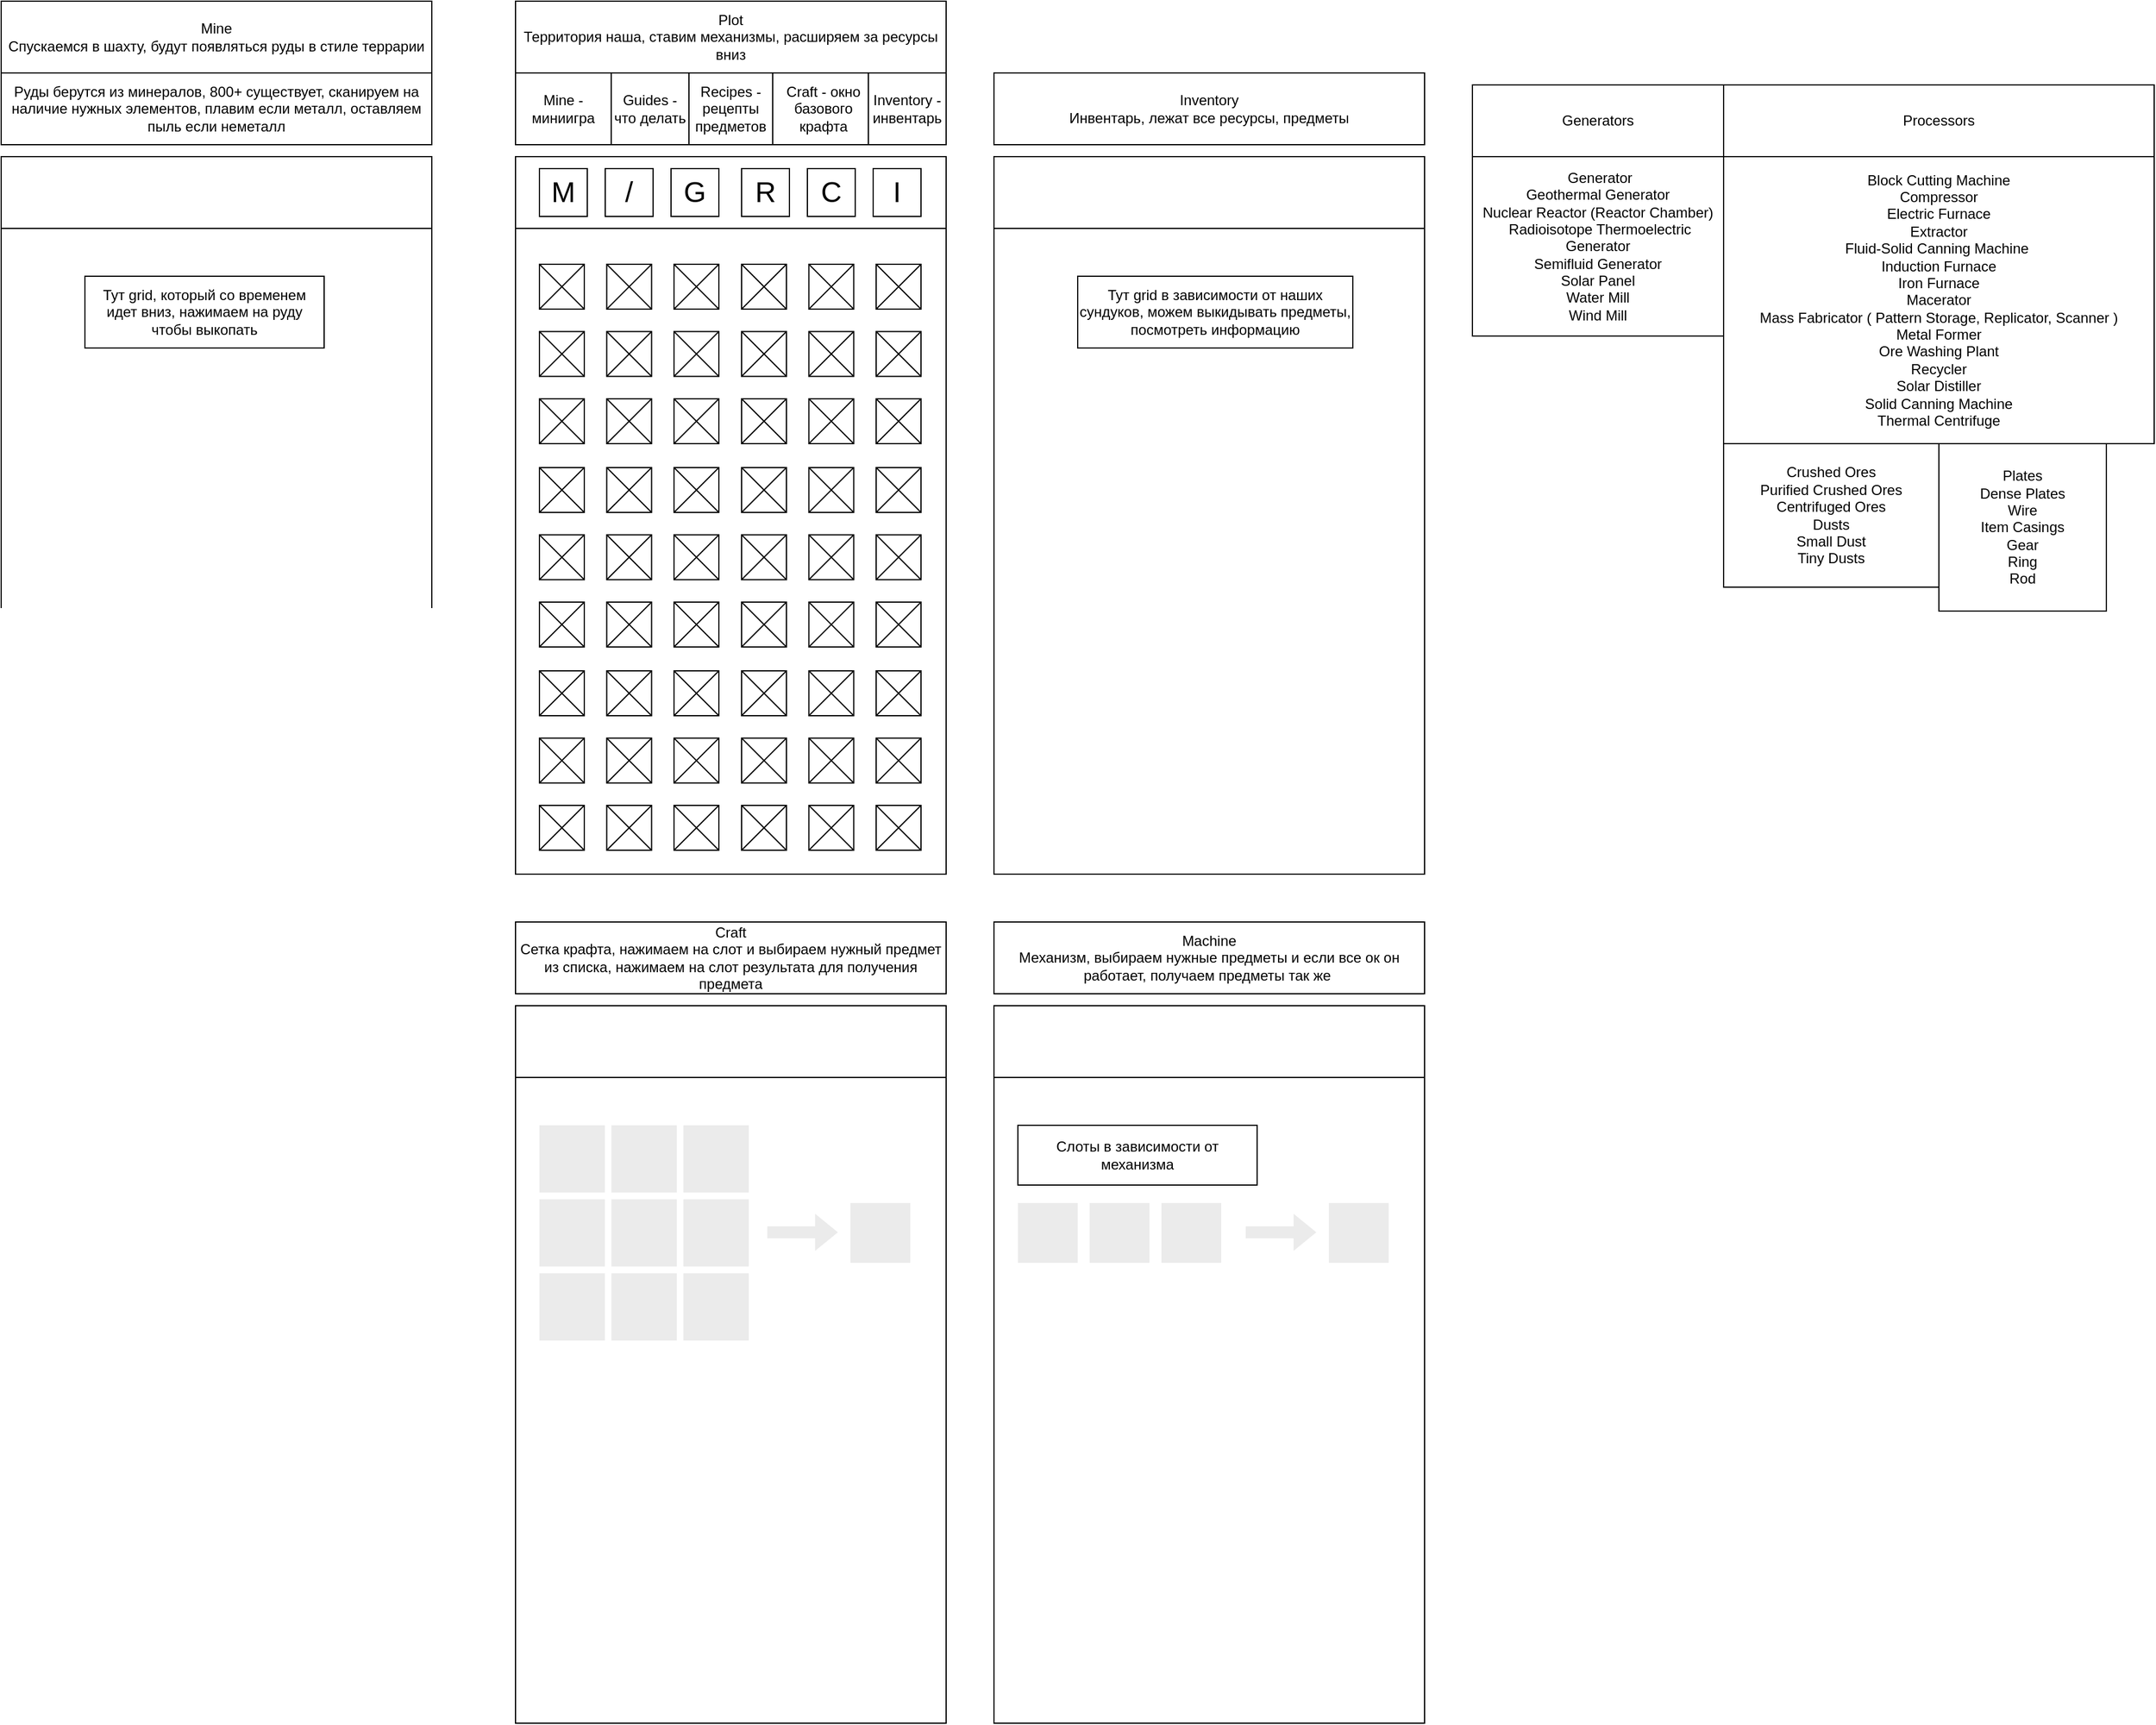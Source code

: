 <mxfile version="20.8.16" type="device"><diagram name="Страница 1" id="NeJxFog1H-wD-KZv47tf"><mxGraphModel dx="2261" dy="844" grid="1" gridSize="10" guides="1" tooltips="1" connect="1" arrows="1" fold="1" page="1" pageScale="1" pageWidth="827" pageHeight="1169" math="0" shadow="0"><root><mxCell id="0"/><mxCell id="1" parent="0"/><mxCell id="XS8pd48wTApv7neI0hQ7-1" value="" style="rounded=0;whiteSpace=wrap;html=1;" parent="1" vertex="1"><mxGeometry x="150" y="230" width="360" height="540" as="geometry"/></mxCell><mxCell id="XS8pd48wTApv7neI0hQ7-2" value="" style="rounded=0;whiteSpace=wrap;html=1;" parent="1" vertex="1"><mxGeometry x="150" y="170" width="360" height="60" as="geometry"/></mxCell><mxCell id="XS8pd48wTApv7neI0hQ7-4" value="" style="verticalLabelPosition=bottom;verticalAlign=top;html=1;shadow=0;dashed=0;strokeWidth=1;shape=mxgraph.ios.iIconGrid;gridSize=3,3;" parent="1" vertex="1"><mxGeometry x="170" y="260" width="150" height="150" as="geometry"/></mxCell><mxCell id="XS8pd48wTApv7neI0hQ7-15" value="" style="verticalLabelPosition=bottom;verticalAlign=top;html=1;shadow=0;dashed=0;strokeWidth=1;shape=mxgraph.ios.iIconGrid;gridSize=3,3;" parent="1" vertex="1"><mxGeometry x="339" y="260" width="150" height="150" as="geometry"/></mxCell><mxCell id="XS8pd48wTApv7neI0hQ7-16" value="" style="verticalLabelPosition=bottom;verticalAlign=top;html=1;shadow=0;dashed=0;strokeWidth=1;shape=mxgraph.ios.iIconGrid;gridSize=3,3;" parent="1" vertex="1"><mxGeometry x="339" y="430" width="150" height="150" as="geometry"/></mxCell><mxCell id="XS8pd48wTApv7neI0hQ7-17" value="" style="verticalLabelPosition=bottom;verticalAlign=top;html=1;shadow=0;dashed=0;strokeWidth=1;shape=mxgraph.ios.iIconGrid;gridSize=3,3;" parent="1" vertex="1"><mxGeometry x="170" y="430" width="150" height="150" as="geometry"/></mxCell><mxCell id="XS8pd48wTApv7neI0hQ7-18" value="" style="verticalLabelPosition=bottom;verticalAlign=top;html=1;shadow=0;dashed=0;strokeWidth=1;shape=mxgraph.ios.iIconGrid;gridSize=3,3;" parent="1" vertex="1"><mxGeometry x="339" y="600" width="150" height="150" as="geometry"/></mxCell><mxCell id="XS8pd48wTApv7neI0hQ7-19" value="" style="verticalLabelPosition=bottom;verticalAlign=top;html=1;shadow=0;dashed=0;strokeWidth=1;shape=mxgraph.ios.iIconGrid;gridSize=3,3;" parent="1" vertex="1"><mxGeometry x="170" y="600" width="150" height="150" as="geometry"/></mxCell><mxCell id="XS8pd48wTApv7neI0hQ7-24" value="M" style="rounded=0;whiteSpace=wrap;html=1;fontSize=24;" parent="1" vertex="1"><mxGeometry x="170" y="180" width="40" height="40" as="geometry"/></mxCell><mxCell id="XS8pd48wTApv7neI0hQ7-25" value="I" style="rounded=0;whiteSpace=wrap;html=1;fontSize=24;" parent="1" vertex="1"><mxGeometry x="449" y="180" width="40" height="40" as="geometry"/></mxCell><mxCell id="XS8pd48wTApv7neI0hQ7-26" value="C" style="rounded=0;whiteSpace=wrap;html=1;fontSize=24;" parent="1" vertex="1"><mxGeometry x="394" y="180" width="40" height="40" as="geometry"/></mxCell><mxCell id="XS8pd48wTApv7neI0hQ7-27" value="R" style="rounded=0;whiteSpace=wrap;html=1;fontSize=24;" parent="1" vertex="1"><mxGeometry x="339" y="180" width="40" height="40" as="geometry"/></mxCell><mxCell id="XS8pd48wTApv7neI0hQ7-28" value="G" style="rounded=0;whiteSpace=wrap;html=1;fontSize=24;" parent="1" vertex="1"><mxGeometry x="280" y="180" width="40" height="40" as="geometry"/></mxCell><mxCell id="XS8pd48wTApv7neI0hQ7-29" value="/" style="rounded=0;whiteSpace=wrap;html=1;fontSize=24;" parent="1" vertex="1"><mxGeometry x="225" y="180" width="40" height="40" as="geometry"/></mxCell><mxCell id="XS8pd48wTApv7neI0hQ7-30" value="Mine - миниигра" style="rounded=0;whiteSpace=wrap;html=1;fontSize=12;" parent="1" vertex="1"><mxGeometry x="150" y="100" width="80" height="60" as="geometry"/></mxCell><mxCell id="XS8pd48wTApv7neI0hQ7-31" value="Guides - что делать" style="rounded=0;whiteSpace=wrap;html=1;fontSize=12;" parent="1" vertex="1"><mxGeometry x="230" y="100" width="65" height="60" as="geometry"/></mxCell><mxCell id="XS8pd48wTApv7neI0hQ7-32" value="Recipes - рецепты предметов" style="rounded=0;whiteSpace=wrap;html=1;fontSize=12;" parent="1" vertex="1"><mxGeometry x="295" y="100" width="70" height="60" as="geometry"/></mxCell><mxCell id="XS8pd48wTApv7neI0hQ7-33" value="Craft - окно базового крафта" style="rounded=0;whiteSpace=wrap;html=1;fontSize=12;" parent="1" vertex="1"><mxGeometry x="365" y="100" width="85" height="60" as="geometry"/></mxCell><mxCell id="XS8pd48wTApv7neI0hQ7-34" value="Inventory - инвентарь" style="rounded=0;whiteSpace=wrap;html=1;fontSize=12;" parent="1" vertex="1"><mxGeometry x="445" y="100" width="65" height="60" as="geometry"/></mxCell><mxCell id="XS8pd48wTApv7neI0hQ7-35" value="Mine&lt;br&gt;Спускаемся в шахту, будут появляться руды в стиле террарии" style="rounded=0;whiteSpace=wrap;html=1;fontSize=12;" parent="1" vertex="1"><mxGeometry x="-280" y="40" width="360" height="60" as="geometry"/></mxCell><mxCell id="XS8pd48wTApv7neI0hQ7-36" value="" style="rounded=0;whiteSpace=wrap;html=1;" parent="1" vertex="1"><mxGeometry x="-280" y="170" width="360" height="60" as="geometry"/></mxCell><mxCell id="XS8pd48wTApv7neI0hQ7-37" value="" style="rounded=0;whiteSpace=wrap;html=1;" parent="1" vertex="1"><mxGeometry x="-280" y="230" width="360" height="540" as="geometry"/></mxCell><mxCell id="XS8pd48wTApv7neI0hQ7-41" value="Тут grid, который со временем идет вниз, нажимаем на руду чтобы выкопать" style="rounded=0;whiteSpace=wrap;html=1;" parent="1" vertex="1"><mxGeometry x="-210" y="270" width="200" height="60" as="geometry"/></mxCell><mxCell id="XS8pd48wTApv7neI0hQ7-42" value="Inventory&lt;br&gt;Инвентарь, лежат все ресурсы, предметы" style="rounded=0;whiteSpace=wrap;html=1;fontSize=12;" parent="1" vertex="1"><mxGeometry x="550" y="100" width="360" height="60" as="geometry"/></mxCell><mxCell id="XS8pd48wTApv7neI0hQ7-43" value="" style="rounded=0;whiteSpace=wrap;html=1;" parent="1" vertex="1"><mxGeometry x="550" y="170" width="360" height="60" as="geometry"/></mxCell><mxCell id="XS8pd48wTApv7neI0hQ7-44" value="" style="rounded=0;whiteSpace=wrap;html=1;" parent="1" vertex="1"><mxGeometry x="550" y="230" width="360" height="540" as="geometry"/></mxCell><mxCell id="XS8pd48wTApv7neI0hQ7-45" value="Тут grid в зависимости от наших сундуков, можем выкидывать предметы, посмотреть информацию" style="rounded=0;whiteSpace=wrap;html=1;" parent="1" vertex="1"><mxGeometry x="620" y="270" width="230" height="60" as="geometry"/></mxCell><mxCell id="XS8pd48wTApv7neI0hQ7-46" value="Craft&lt;br&gt;Сетка крафта, нажимаем на слот и выбираем нужный предмет из списка, нажимаем на слот результата для получения предмета" style="rounded=0;whiteSpace=wrap;html=1;fontSize=12;" parent="1" vertex="1"><mxGeometry x="150" y="810" width="360" height="60" as="geometry"/></mxCell><mxCell id="XS8pd48wTApv7neI0hQ7-47" value="" style="rounded=0;whiteSpace=wrap;html=1;" parent="1" vertex="1"><mxGeometry x="150" y="880" width="360" height="60" as="geometry"/></mxCell><mxCell id="XS8pd48wTApv7neI0hQ7-48" value="" style="rounded=0;whiteSpace=wrap;html=1;" parent="1" vertex="1"><mxGeometry x="150" y="940" width="360" height="540" as="geometry"/></mxCell><mxCell id="XS8pd48wTApv7neI0hQ7-50" value="" style="html=1;verticalLabelPosition=bottom;labelBackgroundColor=#ffffff;verticalAlign=top;shadow=0;dashed=0;strokeWidth=1;shape=mxgraph.ios7ui.iconGrid;fillColor=#EBEBEB;gridSize=3,3;strokeColor=default;" parent="1" vertex="1"><mxGeometry x="170" y="980" width="175" height="180" as="geometry"/></mxCell><mxCell id="XS8pd48wTApv7neI0hQ7-51" value="" style="rounded=0;whiteSpace=wrap;html=1;strokeColor=none;fillColor=#EBEBEB;" parent="1" vertex="1"><mxGeometry x="430" y="1045" width="50" height="50" as="geometry"/></mxCell><mxCell id="XS8pd48wTApv7neI0hQ7-53" value="" style="shape=flexArrow;endArrow=classic;html=1;rounded=0;strokeColor=none;fillColor=#EBEBEB;" parent="1" edge="1"><mxGeometry width="50" height="50" relative="1" as="geometry"><mxPoint x="360" y="1069.5" as="sourcePoint"/><mxPoint x="420" y="1069.5" as="targetPoint"/></mxGeometry></mxCell><mxCell id="XS8pd48wTApv7neI0hQ7-54" value="Machine&lt;br&gt;Механизм, выбираем нужные предметы и если все ок он работает, получаем предметы так же&amp;nbsp;" style="rounded=0;whiteSpace=wrap;html=1;fontSize=12;" parent="1" vertex="1"><mxGeometry x="550" y="810" width="360" height="60" as="geometry"/></mxCell><mxCell id="XS8pd48wTApv7neI0hQ7-55" value="" style="rounded=0;whiteSpace=wrap;html=1;" parent="1" vertex="1"><mxGeometry x="550" y="880" width="360" height="60" as="geometry"/></mxCell><mxCell id="XS8pd48wTApv7neI0hQ7-56" value="" style="rounded=0;whiteSpace=wrap;html=1;" parent="1" vertex="1"><mxGeometry x="550" y="940" width="360" height="540" as="geometry"/></mxCell><mxCell id="XS8pd48wTApv7neI0hQ7-58" value="" style="rounded=0;whiteSpace=wrap;html=1;strokeColor=none;fillColor=#EBEBEB;" parent="1" vertex="1"><mxGeometry x="830" y="1045" width="50" height="50" as="geometry"/></mxCell><mxCell id="XS8pd48wTApv7neI0hQ7-59" value="" style="shape=flexArrow;endArrow=classic;html=1;rounded=0;strokeColor=none;fillColor=#EBEBEB;" parent="1" edge="1"><mxGeometry width="50" height="50" relative="1" as="geometry"><mxPoint x="760" y="1069.5" as="sourcePoint"/><mxPoint x="820" y="1069.5" as="targetPoint"/></mxGeometry></mxCell><mxCell id="XS8pd48wTApv7neI0hQ7-60" value="" style="rounded=0;whiteSpace=wrap;html=1;strokeColor=none;fillColor=#EBEBEB;" parent="1" vertex="1"><mxGeometry x="570" y="1045" width="50" height="50" as="geometry"/></mxCell><mxCell id="XS8pd48wTApv7neI0hQ7-61" value="" style="rounded=0;whiteSpace=wrap;html=1;strokeColor=none;fillColor=#EBEBEB;" parent="1" vertex="1"><mxGeometry x="630" y="1045" width="50" height="50" as="geometry"/></mxCell><mxCell id="XS8pd48wTApv7neI0hQ7-62" value="" style="rounded=0;whiteSpace=wrap;html=1;strokeColor=none;fillColor=#EBEBEB;" parent="1" vertex="1"><mxGeometry x="690" y="1045" width="50" height="50" as="geometry"/></mxCell><mxCell id="XS8pd48wTApv7neI0hQ7-63" value="Слоты в зависимости от механизма" style="rounded=0;whiteSpace=wrap;html=1;fontSize=12;" parent="1" vertex="1"><mxGeometry x="570" y="980" width="200" height="50" as="geometry"/></mxCell><mxCell id="XS8pd48wTApv7neI0hQ7-64" value="Plot&lt;br&gt;Территория наша, ставим механизмы, расширяем за ресурсы вниз" style="rounded=0;whiteSpace=wrap;html=1;fontSize=12;" parent="1" vertex="1"><mxGeometry x="150" y="40" width="360" height="60" as="geometry"/></mxCell><mxCell id="XS8pd48wTApv7neI0hQ7-65" value="Crushed Ores&lt;br&gt;Purified Crushed Ores&lt;br&gt;Centrifuged Ores&lt;br&gt;Dusts&lt;br&gt;Small Dust&lt;br&gt;Tiny Dusts" style="rounded=0;whiteSpace=wrap;html=1;fontSize=12;" parent="1" vertex="1"><mxGeometry x="1160" y="410" width="180" height="120" as="geometry"/></mxCell><mxCell id="XS8pd48wTApv7neI0hQ7-66" value="Generators" style="rounded=0;whiteSpace=wrap;html=1;fontSize=12;" parent="1" vertex="1"><mxGeometry x="950" y="110" width="210" height="60" as="geometry"/></mxCell><mxCell id="XS8pd48wTApv7neI0hQ7-67" value="Processors" style="rounded=0;whiteSpace=wrap;html=1;fontSize=12;" parent="1" vertex="1"><mxGeometry x="1160" y="110" width="360" height="60" as="geometry"/></mxCell><mxCell id="XS8pd48wTApv7neI0hQ7-68" value="&amp;nbsp;Generator&lt;br&gt;Geothermal Generator&lt;br&gt;Nuclear Reactor (Reactor Chamber)&lt;br&gt;&amp;nbsp;Radioisotope Thermoelectric Generator&lt;br&gt;Semifluid Generator&lt;br&gt;Solar Panel&lt;br&gt;Water Mill&lt;br&gt;Wind Mill" style="rounded=0;whiteSpace=wrap;html=1;fontSize=12;" parent="1" vertex="1"><mxGeometry x="950" y="170" width="210" height="150" as="geometry"/></mxCell><mxCell id="XS8pd48wTApv7neI0hQ7-69" value="Plates&lt;br&gt;Dense&amp;nbsp;Plates&lt;br&gt;Wire&lt;br&gt;Item Casings&lt;br&gt;Gear&lt;br&gt;Ring&lt;br&gt;Rod" style="rounded=0;whiteSpace=wrap;html=1;fontSize=12;" parent="1" vertex="1"><mxGeometry x="1340" y="410" width="140" height="140" as="geometry"/></mxCell><mxCell id="XS8pd48wTApv7neI0hQ7-70" value="&lt;div&gt;&lt;span style=&quot;background-color: initial;&quot;&gt;Block Cutting Machine&lt;/span&gt;&lt;/div&gt;&lt;div&gt;&lt;span style=&quot;background-color: initial;&quot;&gt;Compressor&lt;/span&gt;&lt;/div&gt;&lt;div&gt;&lt;span style=&quot;background-color: initial;&quot;&gt;Electric Furnace&lt;/span&gt;&lt;/div&gt;&lt;div&gt;&lt;span style=&quot;background-color: initial;&quot;&gt;Extractor&lt;/span&gt;&lt;/div&gt;&lt;div&gt;&lt;span style=&quot;background-color: initial;&quot;&gt;Fluid-Solid Canning Machine&amp;nbsp;&lt;/span&gt;&lt;/div&gt;&lt;div&gt;&lt;span style=&quot;background-color: initial;&quot;&gt;Induction Furnace&lt;/span&gt;&lt;/div&gt;&lt;div&gt;&lt;span style=&quot;background-color: initial;&quot;&gt;Iron Furnace&lt;/span&gt;&lt;/div&gt;&lt;div&gt;&lt;span style=&quot;background-color: initial;&quot;&gt;Macerator&lt;/span&gt;&lt;/div&gt;&lt;div&gt;&lt;span style=&quot;background-color: initial;&quot;&gt;Mass Fabricator ( Pattern Storage, Replicator, Scanner )&lt;/span&gt;&lt;/div&gt;&lt;div&gt;&lt;span style=&quot;background-color: initial;&quot;&gt;Metal Former&lt;/span&gt;&lt;/div&gt;&lt;div&gt;&lt;span style=&quot;background-color: initial;&quot;&gt;Ore Washing Plant&lt;/span&gt;&lt;/div&gt;&lt;div&gt;&lt;span style=&quot;background-color: initial;&quot;&gt;Recycler&lt;/span&gt;&lt;/div&gt;&lt;div&gt;&lt;span style=&quot;background-color: initial;&quot;&gt;Solar Distiller&lt;/span&gt;&lt;/div&gt;&lt;div&gt;&lt;span style=&quot;background-color: initial;&quot;&gt;Solid Canning Machine&lt;/span&gt;&lt;/div&gt;&lt;div&gt;&lt;span style=&quot;background-color: initial;&quot;&gt;Thermal Centrifuge&lt;/span&gt;&lt;br&gt;&lt;/div&gt;" style="rounded=0;whiteSpace=wrap;html=1;fontSize=12;" parent="1" vertex="1"><mxGeometry x="1160" y="170" width="360" height="240" as="geometry"/></mxCell><mxCell id="XS8pd48wTApv7neI0hQ7-71" value="Руды берутся из минералов, 800+ существует, сканируем на наличие нужных элементов, плавим если металл, оставляем пыль если неметалл" style="rounded=0;whiteSpace=wrap;html=1;fontSize=12;" parent="1" vertex="1"><mxGeometry x="-280" y="100" width="360" height="60" as="geometry"/></mxCell></root></mxGraphModel></diagram></mxfile>